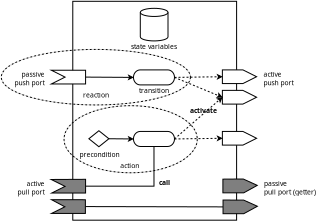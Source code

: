 <?xml version="1.0" encoding="UTF-8"?>
<dia:diagram xmlns:dia="http://www.lysator.liu.se/~alla/dia/">
  <dia:layer name="Background" visible="true" active="true">
    <dia:object type="Standard - Box" version="0" id="O0">
      <dia:attribute name="obj_pos">
        <dia:point val="3.864,1.017"/>
      </dia:attribute>
      <dia:attribute name="obj_bb">
        <dia:rectangle val="3.849,1.002;12.069,11.976"/>
      </dia:attribute>
      <dia:attribute name="elem_corner">
        <dia:point val="3.864,1.017"/>
      </dia:attribute>
      <dia:attribute name="elem_width">
        <dia:real val="8.191"/>
      </dia:attribute>
      <dia:attribute name="elem_height">
        <dia:real val="10.944"/>
      </dia:attribute>
      <dia:attribute name="border_width">
        <dia:real val="0.03"/>
      </dia:attribute>
      <dia:attribute name="show_background">
        <dia:boolean val="true"/>
      </dia:attribute>
    </dia:object>
    <dia:object type="Network - Storage" version="1" id="O1">
      <dia:attribute name="obj_pos">
        <dia:point val="7.24,1.368"/>
      </dia:attribute>
      <dia:attribute name="obj_bb">
        <dia:rectangle val="7.225,1.353;8.64,3.355"/>
      </dia:attribute>
      <dia:attribute name="meta">
        <dia:composite type="dict"/>
      </dia:attribute>
      <dia:attribute name="elem_corner">
        <dia:point val="7.24,1.368"/>
      </dia:attribute>
      <dia:attribute name="elem_width">
        <dia:real val="1.385"/>
      </dia:attribute>
      <dia:attribute name="elem_height">
        <dia:real val="1.63"/>
      </dia:attribute>
      <dia:attribute name="line_width">
        <dia:real val="0.03"/>
      </dia:attribute>
      <dia:attribute name="line_colour">
        <dia:color val="#000000"/>
      </dia:attribute>
      <dia:attribute name="fill_colour">
        <dia:color val="#ffffff"/>
      </dia:attribute>
      <dia:attribute name="show_background">
        <dia:boolean val="true"/>
      </dia:attribute>
      <dia:attribute name="line_style">
        <dia:enum val="0"/>
        <dia:real val="1"/>
      </dia:attribute>
      <dia:attribute name="padding">
        <dia:real val="0.1"/>
      </dia:attribute>
      <dia:attribute name="text">
        <dia:composite type="text">
          <dia:attribute name="string">
            <dia:string>##</dia:string>
          </dia:attribute>
          <dia:attribute name="font">
            <dia:font family="sans" style="0" name="Helvetica"/>
          </dia:attribute>
          <dia:attribute name="height">
            <dia:real val="0.274"/>
          </dia:attribute>
          <dia:attribute name="pos">
            <dia:point val="7.933,3.203"/>
          </dia:attribute>
          <dia:attribute name="color">
            <dia:color val="#000000"/>
          </dia:attribute>
          <dia:attribute name="alignment">
            <dia:enum val="1"/>
          </dia:attribute>
        </dia:composite>
      </dia:attribute>
      <dia:attribute name="flip_horizontal">
        <dia:boolean val="false"/>
      </dia:attribute>
      <dia:attribute name="flip_vertical">
        <dia:boolean val="false"/>
      </dia:attribute>
      <dia:attribute name="subscale">
        <dia:real val="1"/>
      </dia:attribute>
    </dia:object>
    <dia:object type="Standard - Text" version="1" id="O2">
      <dia:attribute name="obj_pos">
        <dia:point val="13.396,4.788"/>
      </dia:attribute>
      <dia:attribute name="obj_bb">
        <dia:rectangle val="13.396,4.473;15.021,5.291"/>
      </dia:attribute>
      <dia:attribute name="text">
        <dia:composite type="text">
          <dia:attribute name="string">
            <dia:string>#active
push port#</dia:string>
          </dia:attribute>
          <dia:attribute name="font">
            <dia:font family="sans" style="0" name="Helvetica"/>
          </dia:attribute>
          <dia:attribute name="height">
            <dia:real val="0.423"/>
          </dia:attribute>
          <dia:attribute name="pos">
            <dia:point val="13.396,4.788"/>
          </dia:attribute>
          <dia:attribute name="color">
            <dia:color val="#000000"/>
          </dia:attribute>
          <dia:attribute name="alignment">
            <dia:enum val="0"/>
          </dia:attribute>
        </dia:composite>
      </dia:attribute>
      <dia:attribute name="valign">
        <dia:enum val="3"/>
      </dia:attribute>
    </dia:object>
    <dia:object type="Standard - Polygon" version="0" id="O3">
      <dia:attribute name="obj_pos">
        <dia:point val="11.344,4.446"/>
      </dia:attribute>
      <dia:attribute name="obj_bb">
        <dia:rectangle val="11.327,4.429;13.092,5.147"/>
      </dia:attribute>
      <dia:attribute name="poly_points">
        <dia:point val="11.344,4.446"/>
        <dia:point val="12.37,4.446"/>
        <dia:point val="13.054,4.788"/>
        <dia:point val="12.37,5.13"/>
        <dia:point val="11.344,5.13"/>
      </dia:attribute>
      <dia:attribute name="line_width">
        <dia:real val="0.034"/>
      </dia:attribute>
      <dia:attribute name="show_background">
        <dia:boolean val="true"/>
      </dia:attribute>
    </dia:object>
    <dia:object type="Standard - Polygon" version="0" id="O4">
      <dia:attribute name="obj_pos">
        <dia:point val="2.794,4.465"/>
      </dia:attribute>
      <dia:attribute name="obj_bb">
        <dia:rectangle val="2.722,4.448;4.521,5.166"/>
      </dia:attribute>
      <dia:attribute name="poly_points">
        <dia:point val="2.794,4.465"/>
        <dia:point val="4.504,4.465"/>
        <dia:point val="4.504,5.149"/>
        <dia:point val="2.794,5.149"/>
        <dia:point val="3.478,4.807"/>
      </dia:attribute>
      <dia:attribute name="line_width">
        <dia:real val="0.034"/>
      </dia:attribute>
      <dia:attribute name="show_background">
        <dia:boolean val="true"/>
      </dia:attribute>
    </dia:object>
    <dia:object type="Standard - Text" version="1" id="O5">
      <dia:attribute name="obj_pos">
        <dia:point val="2.452,4.788"/>
      </dia:attribute>
      <dia:attribute name="obj_bb">
        <dia:rectangle val="0.827,4.473;2.452,5.291"/>
      </dia:attribute>
      <dia:attribute name="text">
        <dia:composite type="text">
          <dia:attribute name="string">
            <dia:string>#passive
push port#</dia:string>
          </dia:attribute>
          <dia:attribute name="font">
            <dia:font family="sans" style="0" name="Helvetica"/>
          </dia:attribute>
          <dia:attribute name="height">
            <dia:real val="0.423"/>
          </dia:attribute>
          <dia:attribute name="pos">
            <dia:point val="2.452,4.788"/>
          </dia:attribute>
          <dia:attribute name="color">
            <dia:color val="#000000"/>
          </dia:attribute>
          <dia:attribute name="alignment">
            <dia:enum val="2"/>
          </dia:attribute>
        </dia:composite>
      </dia:attribute>
      <dia:attribute name="valign">
        <dia:enum val="3"/>
      </dia:attribute>
    </dia:object>
    <dia:object type="Flowchart - Terminal" version="1" id="O6">
      <dia:attribute name="obj_pos">
        <dia:point val="6.898,4.446"/>
      </dia:attribute>
      <dia:attribute name="obj_bb">
        <dia:rectangle val="6.881,4.429;8.967,5.215"/>
      </dia:attribute>
      <dia:attribute name="meta">
        <dia:composite type="dict"/>
      </dia:attribute>
      <dia:attribute name="elem_corner">
        <dia:point val="6.898,4.446"/>
      </dia:attribute>
      <dia:attribute name="elem_width">
        <dia:real val="2.052"/>
      </dia:attribute>
      <dia:attribute name="elem_height">
        <dia:real val="0.752"/>
      </dia:attribute>
      <dia:attribute name="line_width">
        <dia:real val="0.034"/>
      </dia:attribute>
      <dia:attribute name="line_colour">
        <dia:color val="#000000"/>
      </dia:attribute>
      <dia:attribute name="fill_colour">
        <dia:color val="#ffffff"/>
      </dia:attribute>
      <dia:attribute name="show_background">
        <dia:boolean val="true"/>
      </dia:attribute>
      <dia:attribute name="line_style">
        <dia:enum val="0"/>
        <dia:real val="1"/>
      </dia:attribute>
      <dia:attribute name="padding">
        <dia:real val="0.1"/>
      </dia:attribute>
      <dia:attribute name="text">
        <dia:composite type="text">
          <dia:attribute name="string">
            <dia:string>##</dia:string>
          </dia:attribute>
          <dia:attribute name="font">
            <dia:font family="sans" style="0" name="Helvetica"/>
          </dia:attribute>
          <dia:attribute name="height">
            <dia:real val="0.274"/>
          </dia:attribute>
          <dia:attribute name="pos">
            <dia:point val="7.924,4.891"/>
          </dia:attribute>
          <dia:attribute name="color">
            <dia:color val="#000000"/>
          </dia:attribute>
          <dia:attribute name="alignment">
            <dia:enum val="1"/>
          </dia:attribute>
        </dia:composite>
      </dia:attribute>
      <dia:attribute name="flip_horizontal">
        <dia:boolean val="false"/>
      </dia:attribute>
      <dia:attribute name="flip_vertical">
        <dia:boolean val="false"/>
      </dia:attribute>
      <dia:attribute name="subscale">
        <dia:real val="1"/>
      </dia:attribute>
    </dia:object>
    <dia:object type="Standard - Line" version="0" id="O7">
      <dia:attribute name="obj_pos">
        <dia:point val="4.504,4.807"/>
      </dia:attribute>
      <dia:attribute name="obj_bb">
        <dia:rectangle val="4.487,4.682;6.936,4.959"/>
      </dia:attribute>
      <dia:attribute name="conn_endpoints">
        <dia:point val="4.504,4.807"/>
        <dia:point val="6.898,4.822"/>
      </dia:attribute>
      <dia:attribute name="numcp">
        <dia:int val="1"/>
      </dia:attribute>
      <dia:attribute name="line_width">
        <dia:real val="0.034"/>
      </dia:attribute>
      <dia:attribute name="end_arrow">
        <dia:enum val="22"/>
      </dia:attribute>
      <dia:attribute name="end_arrow_length">
        <dia:real val="0.2"/>
      </dia:attribute>
      <dia:attribute name="end_arrow_width">
        <dia:real val="0.2"/>
      </dia:attribute>
      <dia:connections>
        <dia:connection handle="0" to="O4" connection="3"/>
        <dia:connection handle="1" to="O6" connection="6"/>
      </dia:connections>
    </dia:object>
    <dia:object type="Standard - Polygon" version="0" id="O8">
      <dia:attribute name="obj_pos">
        <dia:point val="11.344,5.472"/>
      </dia:attribute>
      <dia:attribute name="obj_bb">
        <dia:rectangle val="11.327,5.455;13.092,6.173"/>
      </dia:attribute>
      <dia:attribute name="poly_points">
        <dia:point val="11.344,5.472"/>
        <dia:point val="12.37,5.472"/>
        <dia:point val="13.054,5.814"/>
        <dia:point val="12.37,6.156"/>
        <dia:point val="11.344,6.156"/>
      </dia:attribute>
      <dia:attribute name="line_width">
        <dia:real val="0.034"/>
      </dia:attribute>
      <dia:attribute name="show_background">
        <dia:boolean val="true"/>
      </dia:attribute>
    </dia:object>
    <dia:object type="Standard - Line" version="0" id="O9">
      <dia:attribute name="obj_pos">
        <dia:point val="8.95,4.822"/>
      </dia:attribute>
      <dia:attribute name="obj_bb">
        <dia:rectangle val="8.933,4.653;11.382,4.93"/>
      </dia:attribute>
      <dia:attribute name="conn_endpoints">
        <dia:point val="8.95,4.822"/>
        <dia:point val="11.344,4.788"/>
      </dia:attribute>
      <dia:attribute name="numcp">
        <dia:int val="1"/>
      </dia:attribute>
      <dia:attribute name="line_width">
        <dia:real val="0.034"/>
      </dia:attribute>
      <dia:attribute name="line_style">
        <dia:enum val="1"/>
      </dia:attribute>
      <dia:attribute name="end_arrow">
        <dia:enum val="22"/>
      </dia:attribute>
      <dia:attribute name="end_arrow_length">
        <dia:real val="0.2"/>
      </dia:attribute>
      <dia:attribute name="end_arrow_width">
        <dia:real val="0.2"/>
      </dia:attribute>
      <dia:attribute name="dashlength">
        <dia:real val="0.1"/>
      </dia:attribute>
      <dia:connections>
        <dia:connection handle="0" to="O6" connection="10"/>
        <dia:connection handle="1" to="O3" connection="9"/>
      </dia:connections>
    </dia:object>
    <dia:object type="Standard - Text" version="1" id="O10">
      <dia:attribute name="obj_pos">
        <dia:point val="7.924,4.822"/>
      </dia:attribute>
      <dia:attribute name="obj_bb">
        <dia:rectangle val="7.924,4.617;7.924,4.875"/>
      </dia:attribute>
      <dia:attribute name="text">
        <dia:composite type="text">
          <dia:attribute name="string">
            <dia:string>##</dia:string>
          </dia:attribute>
          <dia:attribute name="font">
            <dia:font family="sans" style="0" name="Helvetica"/>
          </dia:attribute>
          <dia:attribute name="height">
            <dia:real val="0.274"/>
          </dia:attribute>
          <dia:attribute name="pos">
            <dia:point val="7.924,4.822"/>
          </dia:attribute>
          <dia:attribute name="color">
            <dia:color val="#000000"/>
          </dia:attribute>
          <dia:attribute name="alignment">
            <dia:enum val="0"/>
          </dia:attribute>
        </dia:composite>
      </dia:attribute>
      <dia:attribute name="valign">
        <dia:enum val="3"/>
      </dia:attribute>
      <dia:connections>
        <dia:connection handle="0" to="O6" connection="16"/>
      </dia:connections>
    </dia:object>
    <dia:object type="Standard - Text" version="1" id="O11">
      <dia:attribute name="obj_pos">
        <dia:point val="7.924,5.607"/>
      </dia:attribute>
      <dia:attribute name="obj_bb">
        <dia:rectangle val="7.115,5.292;8.733,5.687"/>
      </dia:attribute>
      <dia:attribute name="text">
        <dia:composite type="text">
          <dia:attribute name="string">
            <dia:string>#transition#</dia:string>
          </dia:attribute>
          <dia:attribute name="font">
            <dia:font family="sans" style="0" name="Helvetica"/>
          </dia:attribute>
          <dia:attribute name="height">
            <dia:real val="0.423"/>
          </dia:attribute>
          <dia:attribute name="pos">
            <dia:point val="7.924,5.607"/>
          </dia:attribute>
          <dia:attribute name="color">
            <dia:color val="#000000"/>
          </dia:attribute>
          <dia:attribute name="alignment">
            <dia:enum val="1"/>
          </dia:attribute>
        </dia:composite>
      </dia:attribute>
      <dia:attribute name="valign">
        <dia:enum val="3"/>
      </dia:attribute>
    </dia:object>
    <dia:object type="Flowchart - Terminal" version="1" id="O12">
      <dia:attribute name="obj_pos">
        <dia:point val="6.898,7.524"/>
      </dia:attribute>
      <dia:attribute name="obj_bb">
        <dia:rectangle val="6.881,7.507;8.967,8.293"/>
      </dia:attribute>
      <dia:attribute name="meta">
        <dia:composite type="dict"/>
      </dia:attribute>
      <dia:attribute name="elem_corner">
        <dia:point val="6.898,7.524"/>
      </dia:attribute>
      <dia:attribute name="elem_width">
        <dia:real val="2.052"/>
      </dia:attribute>
      <dia:attribute name="elem_height">
        <dia:real val="0.752"/>
      </dia:attribute>
      <dia:attribute name="line_width">
        <dia:real val="0.034"/>
      </dia:attribute>
      <dia:attribute name="line_colour">
        <dia:color val="#000000"/>
      </dia:attribute>
      <dia:attribute name="fill_colour">
        <dia:color val="#ffffff"/>
      </dia:attribute>
      <dia:attribute name="show_background">
        <dia:boolean val="true"/>
      </dia:attribute>
      <dia:attribute name="line_style">
        <dia:enum val="0"/>
        <dia:real val="1"/>
      </dia:attribute>
      <dia:attribute name="padding">
        <dia:real val="0.1"/>
      </dia:attribute>
      <dia:attribute name="text">
        <dia:composite type="text">
          <dia:attribute name="string">
            <dia:string>##</dia:string>
          </dia:attribute>
          <dia:attribute name="font">
            <dia:font family="sans" style="0" name="Helvetica"/>
          </dia:attribute>
          <dia:attribute name="height">
            <dia:real val="0.274"/>
          </dia:attribute>
          <dia:attribute name="pos">
            <dia:point val="7.924,7.969"/>
          </dia:attribute>
          <dia:attribute name="color">
            <dia:color val="#000000"/>
          </dia:attribute>
          <dia:attribute name="alignment">
            <dia:enum val="1"/>
          </dia:attribute>
        </dia:composite>
      </dia:attribute>
      <dia:attribute name="flip_horizontal">
        <dia:boolean val="false"/>
      </dia:attribute>
      <dia:attribute name="flip_vertical">
        <dia:boolean val="false"/>
      </dia:attribute>
      <dia:attribute name="subscale">
        <dia:real val="1"/>
      </dia:attribute>
    </dia:object>
    <dia:object type="Standard - Line" version="0" id="O13">
      <dia:attribute name="obj_pos">
        <dia:point val="5.669,7.889"/>
      </dia:attribute>
      <dia:attribute name="obj_bb">
        <dia:rectangle val="5.652,7.76;6.936,8.036"/>
      </dia:attribute>
      <dia:attribute name="conn_endpoints">
        <dia:point val="5.669,7.889"/>
        <dia:point val="6.898,7.9"/>
      </dia:attribute>
      <dia:attribute name="numcp">
        <dia:int val="1"/>
      </dia:attribute>
      <dia:attribute name="line_width">
        <dia:real val="0.034"/>
      </dia:attribute>
      <dia:attribute name="end_arrow">
        <dia:enum val="22"/>
      </dia:attribute>
      <dia:attribute name="end_arrow_length">
        <dia:real val="0.2"/>
      </dia:attribute>
      <dia:attribute name="end_arrow_width">
        <dia:real val="0.2"/>
      </dia:attribute>
      <dia:connections>
        <dia:connection handle="0" to="O25" connection="7"/>
        <dia:connection handle="1" to="O12" connection="6"/>
      </dia:connections>
    </dia:object>
    <dia:object type="Standard - Text" version="1" id="O14">
      <dia:attribute name="obj_pos">
        <dia:point val="5.2,8.8"/>
      </dia:attribute>
      <dia:attribute name="obj_bb">
        <dia:rectangle val="4.139,8.485;6.261,8.88"/>
      </dia:attribute>
      <dia:attribute name="text">
        <dia:composite type="text">
          <dia:attribute name="string">
            <dia:string>#precondition#</dia:string>
          </dia:attribute>
          <dia:attribute name="font">
            <dia:font family="sans" style="0" name="Helvetica"/>
          </dia:attribute>
          <dia:attribute name="height">
            <dia:real val="0.423"/>
          </dia:attribute>
          <dia:attribute name="pos">
            <dia:point val="5.2,8.8"/>
          </dia:attribute>
          <dia:attribute name="color">
            <dia:color val="#000000"/>
          </dia:attribute>
          <dia:attribute name="alignment">
            <dia:enum val="1"/>
          </dia:attribute>
        </dia:composite>
      </dia:attribute>
      <dia:attribute name="valign">
        <dia:enum val="3"/>
      </dia:attribute>
    </dia:object>
    <dia:object type="Standard - Polygon" version="0" id="O15">
      <dia:attribute name="obj_pos">
        <dia:point val="11.344,7.524"/>
      </dia:attribute>
      <dia:attribute name="obj_bb">
        <dia:rectangle val="11.327,7.507;13.092,8.225"/>
      </dia:attribute>
      <dia:attribute name="poly_points">
        <dia:point val="11.344,7.524"/>
        <dia:point val="12.37,7.524"/>
        <dia:point val="13.054,7.866"/>
        <dia:point val="12.37,8.208"/>
        <dia:point val="11.344,8.208"/>
      </dia:attribute>
      <dia:attribute name="line_width">
        <dia:real val="0.034"/>
      </dia:attribute>
      <dia:attribute name="show_background">
        <dia:boolean val="true"/>
      </dia:attribute>
    </dia:object>
    <dia:object type="Standard - Line" version="0" id="O16">
      <dia:attribute name="obj_pos">
        <dia:point val="8.95,7.9"/>
      </dia:attribute>
      <dia:attribute name="obj_bb">
        <dia:rectangle val="8.933,7.731;11.382,8.008"/>
      </dia:attribute>
      <dia:attribute name="conn_endpoints">
        <dia:point val="8.95,7.9"/>
        <dia:point val="11.344,7.866"/>
      </dia:attribute>
      <dia:attribute name="numcp">
        <dia:int val="1"/>
      </dia:attribute>
      <dia:attribute name="line_width">
        <dia:real val="0.034"/>
      </dia:attribute>
      <dia:attribute name="line_style">
        <dia:enum val="1"/>
      </dia:attribute>
      <dia:attribute name="end_arrow">
        <dia:enum val="22"/>
      </dia:attribute>
      <dia:attribute name="end_arrow_length">
        <dia:real val="0.2"/>
      </dia:attribute>
      <dia:attribute name="end_arrow_width">
        <dia:real val="0.2"/>
      </dia:attribute>
      <dia:attribute name="dashlength">
        <dia:real val="0.1"/>
      </dia:attribute>
      <dia:connections>
        <dia:connection handle="0" to="O12" connection="10"/>
        <dia:connection handle="1" to="O15" connection="9"/>
      </dia:connections>
    </dia:object>
    <dia:object type="Standard - Line" version="0" id="O17">
      <dia:attribute name="obj_pos">
        <dia:point val="8.95,4.822"/>
      </dia:attribute>
      <dia:attribute name="obj_bb">
        <dia:rectangle val="8.928,4.8;11.379,5.854"/>
      </dia:attribute>
      <dia:attribute name="conn_endpoints">
        <dia:point val="8.95,4.822"/>
        <dia:point val="11.344,5.814"/>
      </dia:attribute>
      <dia:attribute name="numcp">
        <dia:int val="1"/>
      </dia:attribute>
      <dia:attribute name="line_width">
        <dia:real val="0.034"/>
      </dia:attribute>
      <dia:attribute name="line_style">
        <dia:enum val="1"/>
      </dia:attribute>
      <dia:attribute name="end_arrow">
        <dia:enum val="22"/>
      </dia:attribute>
      <dia:attribute name="end_arrow_length">
        <dia:real val="0.2"/>
      </dia:attribute>
      <dia:attribute name="end_arrow_width">
        <dia:real val="0.2"/>
      </dia:attribute>
      <dia:attribute name="dashlength">
        <dia:real val="0.1"/>
      </dia:attribute>
      <dia:connections>
        <dia:connection handle="0" to="O6" connection="10"/>
        <dia:connection handle="1" to="O8" connection="9"/>
      </dia:connections>
    </dia:object>
    <dia:object type="Standard - Line" version="0" id="O18">
      <dia:attribute name="obj_pos">
        <dia:point val="8.95,7.9"/>
      </dia:attribute>
      <dia:attribute name="obj_bb">
        <dia:rectangle val="8.926,5.789;11.373,7.924"/>
      </dia:attribute>
      <dia:attribute name="conn_endpoints">
        <dia:point val="8.95,7.9"/>
        <dia:point val="11.344,5.814"/>
      </dia:attribute>
      <dia:attribute name="numcp">
        <dia:int val="1"/>
      </dia:attribute>
      <dia:attribute name="line_width">
        <dia:real val="0.034"/>
      </dia:attribute>
      <dia:attribute name="line_style">
        <dia:enum val="1"/>
      </dia:attribute>
      <dia:attribute name="end_arrow">
        <dia:enum val="22"/>
      </dia:attribute>
      <dia:attribute name="end_arrow_length">
        <dia:real val="0.2"/>
      </dia:attribute>
      <dia:attribute name="end_arrow_width">
        <dia:real val="0.2"/>
      </dia:attribute>
      <dia:attribute name="dashlength">
        <dia:real val="0.1"/>
      </dia:attribute>
      <dia:connections>
        <dia:connection handle="0" to="O12" connection="10"/>
        <dia:connection handle="1" to="O8" connection="9"/>
      </dia:connections>
    </dia:object>
    <dia:object type="Standard - Text" version="1" id="O19">
      <dia:attribute name="obj_pos">
        <dia:point val="2.452,10.26"/>
      </dia:attribute>
      <dia:attribute name="obj_bb">
        <dia:rectangle val="1.03,9.945;2.452,10.763"/>
      </dia:attribute>
      <dia:attribute name="text">
        <dia:composite type="text">
          <dia:attribute name="string">
            <dia:string>#active
pull port#</dia:string>
          </dia:attribute>
          <dia:attribute name="font">
            <dia:font family="sans" style="0" name="Helvetica"/>
          </dia:attribute>
          <dia:attribute name="height">
            <dia:real val="0.423"/>
          </dia:attribute>
          <dia:attribute name="pos">
            <dia:point val="2.452,10.26"/>
          </dia:attribute>
          <dia:attribute name="color">
            <dia:color val="#000000"/>
          </dia:attribute>
          <dia:attribute name="alignment">
            <dia:enum val="2"/>
          </dia:attribute>
        </dia:composite>
      </dia:attribute>
      <dia:attribute name="valign">
        <dia:enum val="3"/>
      </dia:attribute>
    </dia:object>
    <dia:object type="Standard - Text" version="1" id="O20">
      <dia:attribute name="obj_pos">
        <dia:point val="13.422,10.251"/>
      </dia:attribute>
      <dia:attribute name="obj_bb">
        <dia:rectangle val="13.422,9.936;16.253,10.755"/>
      </dia:attribute>
      <dia:attribute name="text">
        <dia:composite type="text">
          <dia:attribute name="string">
            <dia:string>#passive
pull port (getter)#</dia:string>
          </dia:attribute>
          <dia:attribute name="font">
            <dia:font family="sans" style="0" name="Helvetica"/>
          </dia:attribute>
          <dia:attribute name="height">
            <dia:real val="0.423"/>
          </dia:attribute>
          <dia:attribute name="pos">
            <dia:point val="13.422,10.251"/>
          </dia:attribute>
          <dia:attribute name="color">
            <dia:color val="#000000"/>
          </dia:attribute>
          <dia:attribute name="alignment">
            <dia:enum val="0"/>
          </dia:attribute>
        </dia:composite>
      </dia:attribute>
      <dia:attribute name="valign">
        <dia:enum val="3"/>
      </dia:attribute>
    </dia:object>
    <dia:object type="Standard - Text" version="1" id="O21">
      <dia:attribute name="obj_pos">
        <dia:point val="5.023,5.833"/>
      </dia:attribute>
      <dia:attribute name="obj_bb">
        <dia:rectangle val="4.332,5.518;5.714,5.913"/>
      </dia:attribute>
      <dia:attribute name="text">
        <dia:composite type="text">
          <dia:attribute name="string">
            <dia:string>#reaction#</dia:string>
          </dia:attribute>
          <dia:attribute name="font">
            <dia:font family="sans" style="0" name="Helvetica"/>
          </dia:attribute>
          <dia:attribute name="height">
            <dia:real val="0.423"/>
          </dia:attribute>
          <dia:attribute name="pos">
            <dia:point val="5.023,5.833"/>
          </dia:attribute>
          <dia:attribute name="color">
            <dia:color val="#000000"/>
          </dia:attribute>
          <dia:attribute name="alignment">
            <dia:enum val="1"/>
          </dia:attribute>
        </dia:composite>
      </dia:attribute>
      <dia:attribute name="valign">
        <dia:enum val="3"/>
      </dia:attribute>
    </dia:object>
    <dia:object type="Standard - Text" version="1" id="O22">
      <dia:attribute name="obj_pos">
        <dia:point val="6.714,9.369"/>
      </dia:attribute>
      <dia:attribute name="obj_bb">
        <dia:rectangle val="6.192,9.054;7.235,9.449"/>
      </dia:attribute>
      <dia:attribute name="text">
        <dia:composite type="text">
          <dia:attribute name="string">
            <dia:string>#action#</dia:string>
          </dia:attribute>
          <dia:attribute name="font">
            <dia:font family="sans" style="0" name="Helvetica"/>
          </dia:attribute>
          <dia:attribute name="height">
            <dia:real val="0.423"/>
          </dia:attribute>
          <dia:attribute name="pos">
            <dia:point val="6.714,9.369"/>
          </dia:attribute>
          <dia:attribute name="color">
            <dia:color val="#000000"/>
          </dia:attribute>
          <dia:attribute name="alignment">
            <dia:enum val="1"/>
          </dia:attribute>
        </dia:composite>
      </dia:attribute>
      <dia:attribute name="valign">
        <dia:enum val="3"/>
      </dia:attribute>
    </dia:object>
    <dia:object type="Standard - Line" version="0" id="O23">
      <dia:attribute name="obj_pos">
        <dia:point val="4.494,11.281"/>
      </dia:attribute>
      <dia:attribute name="obj_bb">
        <dia:rectangle val="4.477,11.264;11.394,11.313"/>
      </dia:attribute>
      <dia:attribute name="conn_endpoints">
        <dia:point val="4.494,11.281"/>
        <dia:point val="11.377,11.296"/>
      </dia:attribute>
      <dia:attribute name="numcp">
        <dia:int val="1"/>
      </dia:attribute>
      <dia:attribute name="line_width">
        <dia:real val="0.034"/>
      </dia:attribute>
      <dia:connections>
        <dia:connection handle="0" to="O31" connection="3"/>
        <dia:connection handle="1" to="O33" connection="9"/>
      </dia:connections>
    </dia:object>
    <dia:object type="Standard - Text" version="1" id="O24">
      <dia:attribute name="obj_pos">
        <dia:point val="10.4,6.6"/>
      </dia:attribute>
      <dia:attribute name="obj_bb">
        <dia:rectangle val="9.627,6.275;11.182,6.7"/>
      </dia:attribute>
      <dia:attribute name="text">
        <dia:composite type="text">
          <dia:attribute name="string">
            <dia:string>#activate#</dia:string>
          </dia:attribute>
          <dia:attribute name="font">
            <dia:font family="sans" style="80" name="Helvetica-Bold"/>
          </dia:attribute>
          <dia:attribute name="height">
            <dia:real val="0.423"/>
          </dia:attribute>
          <dia:attribute name="pos">
            <dia:point val="10.4,6.6"/>
          </dia:attribute>
          <dia:attribute name="color">
            <dia:color val="#000000"/>
          </dia:attribute>
          <dia:attribute name="alignment">
            <dia:enum val="1"/>
          </dia:attribute>
        </dia:composite>
      </dia:attribute>
      <dia:attribute name="valign">
        <dia:enum val="3"/>
      </dia:attribute>
    </dia:object>
    <dia:object type="Geometric - Diamond" version="1" id="O25">
      <dia:attribute name="obj_pos">
        <dia:point val="4.669,7.489"/>
      </dia:attribute>
      <dia:attribute name="obj_bb">
        <dia:rectangle val="4.645,7.469;5.693,8.308"/>
      </dia:attribute>
      <dia:attribute name="meta">
        <dia:composite type="dict"/>
      </dia:attribute>
      <dia:attribute name="elem_corner">
        <dia:point val="4.669,7.489"/>
      </dia:attribute>
      <dia:attribute name="elem_width">
        <dia:real val="1"/>
      </dia:attribute>
      <dia:attribute name="elem_height">
        <dia:real val="0.8"/>
      </dia:attribute>
      <dia:attribute name="line_width">
        <dia:real val="0.03"/>
      </dia:attribute>
      <dia:attribute name="line_colour">
        <dia:color val="#000000"/>
      </dia:attribute>
      <dia:attribute name="fill_colour">
        <dia:color val="#ffffff"/>
      </dia:attribute>
      <dia:attribute name="show_background">
        <dia:boolean val="true"/>
      </dia:attribute>
      <dia:attribute name="line_style">
        <dia:enum val="0"/>
        <dia:real val="1"/>
      </dia:attribute>
      <dia:attribute name="flip_horizontal">
        <dia:boolean val="false"/>
      </dia:attribute>
      <dia:attribute name="flip_vertical">
        <dia:boolean val="false"/>
      </dia:attribute>
      <dia:attribute name="subscale">
        <dia:real val="1"/>
      </dia:attribute>
    </dia:object>
    <dia:object type="Standard - ZigZagLine" version="1" id="O26">
      <dia:attribute name="obj_pos">
        <dia:point val="4.504,10.26"/>
      </dia:attribute>
      <dia:attribute name="obj_bb">
        <dia:rectangle val="4.489,8.261;7.939,10.275"/>
      </dia:attribute>
      <dia:attribute name="orth_points">
        <dia:point val="4.504,10.26"/>
        <dia:point val="7.924,10.26"/>
        <dia:point val="7.924,8.276"/>
      </dia:attribute>
      <dia:attribute name="orth_orient">
        <dia:enum val="0"/>
        <dia:enum val="1"/>
      </dia:attribute>
      <dia:attribute name="autorouting">
        <dia:boolean val="true"/>
      </dia:attribute>
      <dia:attribute name="line_width">
        <dia:real val="0.03"/>
      </dia:attribute>
      <dia:connections>
        <dia:connection handle="0" to="O30" connection="3"/>
        <dia:connection handle="1" to="O12" connection="14"/>
      </dia:connections>
    </dia:object>
    <dia:object type="Standard - Text" version="1" id="O27">
      <dia:attribute name="obj_pos">
        <dia:point val="7.923,3.4"/>
      </dia:attribute>
      <dia:attribute name="obj_bb">
        <dia:rectangle val="6.668,3.085;9.178,3.48"/>
      </dia:attribute>
      <dia:attribute name="text">
        <dia:composite type="text">
          <dia:attribute name="string">
            <dia:string>#state variables#</dia:string>
          </dia:attribute>
          <dia:attribute name="font">
            <dia:font family="sans" style="0" name="Helvetica"/>
          </dia:attribute>
          <dia:attribute name="height">
            <dia:real val="0.423"/>
          </dia:attribute>
          <dia:attribute name="pos">
            <dia:point val="7.923,3.4"/>
          </dia:attribute>
          <dia:attribute name="color">
            <dia:color val="#000000"/>
          </dia:attribute>
          <dia:attribute name="alignment">
            <dia:enum val="1"/>
          </dia:attribute>
        </dia:composite>
      </dia:attribute>
      <dia:attribute name="valign">
        <dia:enum val="3"/>
      </dia:attribute>
    </dia:object>
    <dia:object type="Standard - Ellipse" version="0" id="O28">
      <dia:attribute name="obj_pos">
        <dia:point val="3.427,6.235"/>
      </dia:attribute>
      <dia:attribute name="obj_bb">
        <dia:rectangle val="3.412,6.22;10.102,9.606"/>
      </dia:attribute>
      <dia:attribute name="elem_corner">
        <dia:point val="3.427,6.235"/>
      </dia:attribute>
      <dia:attribute name="elem_width">
        <dia:real val="6.661"/>
      </dia:attribute>
      <dia:attribute name="elem_height">
        <dia:real val="3.357"/>
      </dia:attribute>
      <dia:attribute name="border_width">
        <dia:real val="0.03"/>
      </dia:attribute>
      <dia:attribute name="show_background">
        <dia:boolean val="false"/>
      </dia:attribute>
      <dia:attribute name="line_style">
        <dia:enum val="2"/>
      </dia:attribute>
      <dia:attribute name="dashlength">
        <dia:real val="0.1"/>
      </dia:attribute>
    </dia:object>
    <dia:object type="Standard - Ellipse" version="0" id="O29">
      <dia:attribute name="obj_pos">
        <dia:point val="0.29,3.422"/>
      </dia:attribute>
      <dia:attribute name="obj_bb">
        <dia:rectangle val="0.275,3.407;9.761,6.215"/>
      </dia:attribute>
      <dia:attribute name="elem_corner">
        <dia:point val="0.29,3.422"/>
      </dia:attribute>
      <dia:attribute name="elem_width">
        <dia:real val="9.457"/>
      </dia:attribute>
      <dia:attribute name="elem_height">
        <dia:real val="2.778"/>
      </dia:attribute>
      <dia:attribute name="border_width">
        <dia:real val="0.03"/>
      </dia:attribute>
      <dia:attribute name="show_background">
        <dia:boolean val="false"/>
      </dia:attribute>
      <dia:attribute name="line_style">
        <dia:enum val="2"/>
      </dia:attribute>
      <dia:attribute name="dashlength">
        <dia:real val="0.1"/>
      </dia:attribute>
    </dia:object>
    <dia:object type="Standard - Polygon" version="0" id="O30">
      <dia:attribute name="obj_pos">
        <dia:point val="2.784,9.926"/>
      </dia:attribute>
      <dia:attribute name="obj_bb">
        <dia:rectangle val="2.721,9.903;4.519,10.617"/>
      </dia:attribute>
      <dia:attribute name="poly_points">
        <dia:point val="2.784,9.926"/>
        <dia:point val="4.504,9.918"/>
        <dia:point val="4.504,10.602"/>
        <dia:point val="2.813,10.602"/>
        <dia:point val="3.477,10.271"/>
      </dia:attribute>
      <dia:attribute name="line_width">
        <dia:real val="0.03"/>
      </dia:attribute>
      <dia:attribute name="inner_color">
        <dia:color val="#7f7f7f"/>
      </dia:attribute>
      <dia:attribute name="show_background">
        <dia:boolean val="true"/>
      </dia:attribute>
    </dia:object>
    <dia:object type="Standard - Polygon" version="0" id="O31">
      <dia:attribute name="obj_pos">
        <dia:point val="2.801,10.936"/>
      </dia:attribute>
      <dia:attribute name="obj_bb">
        <dia:rectangle val="2.739,10.921;4.509,11.638"/>
      </dia:attribute>
      <dia:attribute name="poly_points">
        <dia:point val="2.801,10.936"/>
        <dia:point val="4.494,10.939"/>
        <dia:point val="4.494,11.623"/>
        <dia:point val="2.803,11.623"/>
        <dia:point val="3.467,11.292"/>
      </dia:attribute>
      <dia:attribute name="line_width">
        <dia:real val="0.03"/>
      </dia:attribute>
      <dia:attribute name="inner_color">
        <dia:color val="#7f7f7f"/>
      </dia:attribute>
      <dia:attribute name="show_background">
        <dia:boolean val="true"/>
      </dia:attribute>
    </dia:object>
    <dia:object type="Standard - Polygon" version="0" id="O32">
      <dia:attribute name="obj_pos">
        <dia:point val="11.37,9.909"/>
      </dia:attribute>
      <dia:attribute name="obj_bb">
        <dia:rectangle val="11.355,9.886;13.12,10.61"/>
      </dia:attribute>
      <dia:attribute name="poly_points">
        <dia:point val="11.37,9.909"/>
        <dia:point val="12.387,9.902"/>
        <dia:point val="13.086,10.22"/>
        <dia:point val="12.41,10.595"/>
        <dia:point val="11.37,10.593"/>
      </dia:attribute>
      <dia:attribute name="line_width">
        <dia:real val="0.03"/>
      </dia:attribute>
      <dia:attribute name="inner_color">
        <dia:color val="#7f7f7f"/>
      </dia:attribute>
      <dia:attribute name="show_background">
        <dia:boolean val="true"/>
      </dia:attribute>
    </dia:object>
    <dia:object type="Standard - Polygon" version="0" id="O33">
      <dia:attribute name="obj_pos">
        <dia:point val="11.377,10.954"/>
      </dia:attribute>
      <dia:attribute name="obj_bb">
        <dia:rectangle val="11.362,10.939;13.126,11.653"/>
      </dia:attribute>
      <dia:attribute name="poly_points">
        <dia:point val="11.377,10.954"/>
        <dia:point val="12.41,10.958"/>
        <dia:point val="13.093,11.265"/>
        <dia:point val="12.41,11.638"/>
        <dia:point val="11.377,11.638"/>
      </dia:attribute>
      <dia:attribute name="line_width">
        <dia:real val="0.03"/>
      </dia:attribute>
      <dia:attribute name="inner_color">
        <dia:color val="#7f7f7f"/>
      </dia:attribute>
      <dia:attribute name="show_background">
        <dia:boolean val="true"/>
      </dia:attribute>
    </dia:object>
    <dia:object type="Standard - Text" version="1" id="O34">
      <dia:attribute name="obj_pos">
        <dia:point val="8.447,10.197"/>
      </dia:attribute>
      <dia:attribute name="obj_bb">
        <dia:rectangle val="8.119,9.882;8.776,10.277"/>
      </dia:attribute>
      <dia:attribute name="text">
        <dia:composite type="text">
          <dia:attribute name="string">
            <dia:string>#call#</dia:string>
          </dia:attribute>
          <dia:attribute name="font">
            <dia:font family="sans" style="80" name="Helvetica-Bold"/>
          </dia:attribute>
          <dia:attribute name="height">
            <dia:real val="0.423"/>
          </dia:attribute>
          <dia:attribute name="pos">
            <dia:point val="8.447,10.197"/>
          </dia:attribute>
          <dia:attribute name="color">
            <dia:color val="#000000"/>
          </dia:attribute>
          <dia:attribute name="alignment">
            <dia:enum val="1"/>
          </dia:attribute>
        </dia:composite>
      </dia:attribute>
      <dia:attribute name="valign">
        <dia:enum val="3"/>
      </dia:attribute>
    </dia:object>
  </dia:layer>
</dia:diagram>

